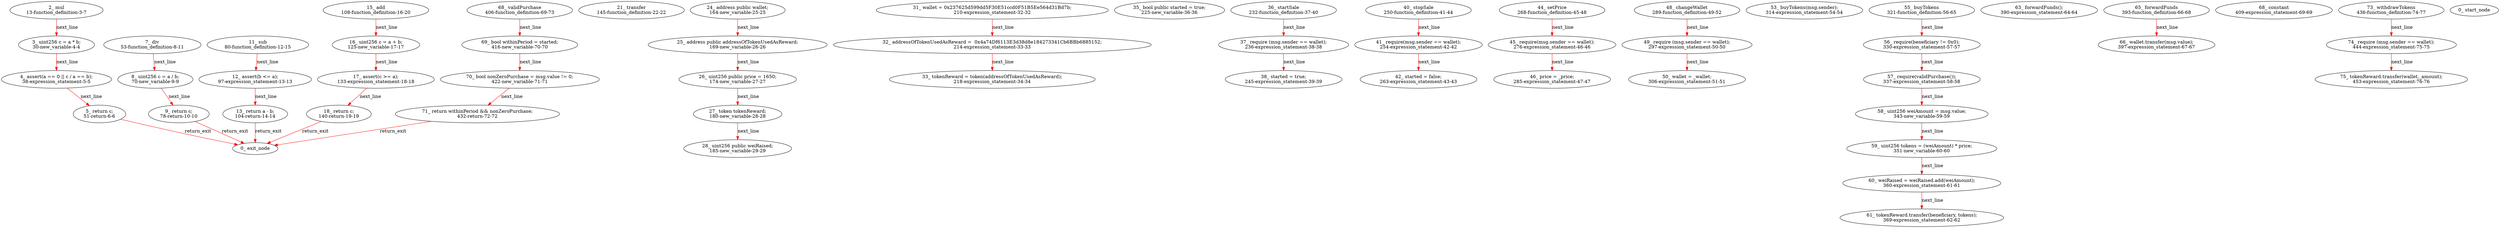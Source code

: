 digraph  {
13 [label="2_ mul\n13-function_definition-3-7", type_label=function_definition];
30 [label="3_ uint256 c = a * b;\n30-new_variable-4-4", type_label=new_variable];
38 [label="4_ assert(a == 0 || c / a == b);\n38-expression_statement-5-5", type_label=expression_statement];
51 [label="5_ return c;\n51-return-6-6", type_label=return];
53 [label="7_ div\n53-function_definition-8-11", type_label=function_definition];
70 [label="8_ uint256 c = a / b;\n70-new_variable-9-9", type_label=new_variable];
78 [label="9_ return c;\n78-return-10-10", type_label=return];
80 [label="11_ sub\n80-function_definition-12-15", type_label=function_definition];
97 [label="12_ assert(b <= a);\n97-expression_statement-13-13", type_label=expression_statement];
104 [label="13_ return a - b;\n104-return-14-14", type_label=return];
108 [label="15_ add\n108-function_definition-16-20", type_label=function_definition];
125 [label="16_ uint256 c = a + b;\n125-new_variable-17-17", type_label=new_variable];
133 [label="17_ assert(c >= a);\n133-expression_statement-18-18", type_label=expression_statement];
140 [label="18_ return c;\n140-return-19-19", type_label=return];
145 [label="21_ transfer\n145-function_definition-22-22", type_label=function_definition];
164 [label="24_ address public wallet;\n164-new_variable-25-25", type_label=new_variable];
169 [label="25_ address public addressOfTokenUsedAsReward;\n169-new_variable-26-26", type_label=new_variable];
174 [label="26_ uint256 public price = 1650;\n174-new_variable-27-27", type_label=new_variable];
180 [label="27_ token tokenReward;\n180-new_variable-28-28", type_label=new_variable];
185 [label="28_ uint256 public weiRaised;\n185-new_variable-29-29", type_label=new_variable];
210 [label="31_ wallet = 0x237625d599dd5F30E51ccd0F51B5Ee564d31Bd7b;\n210-expression_statement-32-32", type_label=expression_statement];
214 [label="32_ addressOfTokenUsedAsReward =  0x4a74Df6113E3d38d8e184273341Cb6BBb6885152;\n214-expression_statement-33-33", type_label=expression_statement];
218 [label="33_ tokenReward = token(addressOfTokenUsedAsReward);\n218-expression_statement-34-34", type_label=expression_statement];
225 [label="35_ bool public started = true;\n225-new_variable-36-36", type_label=new_variable];
232 [label="36_ startSale\n232-function_definition-37-40", type_label=function_definition];
236 [label="37_ require (msg.sender == wallet);\n236-expression_statement-38-38", type_label=expression_statement];
245 [label="38_ started = true;\n245-expression_statement-39-39", type_label=expression_statement];
250 [label="40_ stopSale\n250-function_definition-41-44", type_label=function_definition];
254 [label="41_ require(msg.sender == wallet);\n254-expression_statement-42-42", type_label=expression_statement];
263 [label="42_ started = false;\n263-expression_statement-43-43", type_label=expression_statement];
268 [label="44_ setPrice\n268-function_definition-45-48", type_label=function_definition];
276 [label="45_ require(msg.sender == wallet);\n276-expression_statement-46-46", type_label=expression_statement];
285 [label="46_ price = _price;\n285-expression_statement-47-47", type_label=expression_statement];
289 [label="48_ changeWallet\n289-function_definition-49-52", type_label=function_definition];
297 [label="49_ require (msg.sender == wallet);\n297-expression_statement-50-50", type_label=expression_statement];
306 [label="50_ wallet = _wallet;\n306-expression_statement-51-51", type_label=expression_statement];
314 [label="53_ buyTokens(msg.sender);\n314-expression_statement-54-54", type_label=expression_statement];
321 [label="55_ buyTokens\n321-function_definition-56-65", type_label=function_definition];
330 [label="56_ require(beneficiary != 0x0);\n330-expression_statement-57-57", type_label=expression_statement];
337 [label="57_ require(validPurchase());\n337-expression_statement-58-58", type_label=expression_statement];
343 [label="58_ uint256 weiAmount = msg.value;\n343-new_variable-59-59", type_label=new_variable];
351 [label="59_ uint256 tokens = (weiAmount) * price;\n351-new_variable-60-60", type_label=new_variable];
360 [label="60_ weiRaised = weiRaised.add(weiAmount);\n360-expression_statement-61-61", type_label=expression_statement];
369 [label="61_ tokenReward.transfer(beneficiary, tokens);\n369-expression_statement-62-62", type_label=expression_statement];
390 [label="63_ forwardFunds();\n390-expression_statement-64-64", type_label=expression_statement];
393 [label="65_ forwardFunds\n393-function_definition-66-68", type_label=function_definition];
397 [label="66_ wallet.transfer(msg.value);\n397-expression_statement-67-67", type_label=expression_statement];
406 [label="68_ validPurchase\n406-function_definition-69-73", type_label=function_definition];
409 [label="68_ constant\n409-expression_statement-69-69", type_label=expression_statement];
416 [label="69_ bool withinPeriod = started;\n416-new_variable-70-70", type_label=new_variable];
422 [label="70_ bool nonZeroPurchase = msg.value != 0;\n422-new_variable-71-71", type_label=new_variable];
432 [label="71_ return withinPeriod && nonZeroPurchase;\n432-return-72-72", type_label=return];
436 [label="73_ withdrawTokens\n436-function_definition-74-77", type_label=function_definition];
444 [label="74_ require (msg.sender == wallet);\n444-expression_statement-75-75", type_label=expression_statement];
453 [label="75_ tokenReward.transfer(wallet,_amount);\n453-expression_statement-76-76", type_label=expression_statement];
1 [label="0_ start_node", type_label=start];
2 [label="0_ exit_node", type_label=exit];
13 -> 30  [color=red, controlflow_type=next_line, edge_type=CFG_edge, key=0, label=next_line];
30 -> 38  [color=red, controlflow_type=next_line, edge_type=CFG_edge, key=0, label=next_line];
38 -> 51  [color=red, controlflow_type=next_line, edge_type=CFG_edge, key=0, label=next_line];
51 -> 2  [color=red, controlflow_type=return_exit, edge_type=CFG_edge, key=0, label=return_exit];
53 -> 70  [color=red, controlflow_type=next_line, edge_type=CFG_edge, key=0, label=next_line];
70 -> 78  [color=red, controlflow_type=next_line, edge_type=CFG_edge, key=0, label=next_line];
78 -> 2  [color=red, controlflow_type=return_exit, edge_type=CFG_edge, key=0, label=return_exit];
80 -> 97  [color=red, controlflow_type=next_line, edge_type=CFG_edge, key=0, label=next_line];
97 -> 104  [color=red, controlflow_type=next_line, edge_type=CFG_edge, key=0, label=next_line];
104 -> 2  [color=red, controlflow_type=return_exit, edge_type=CFG_edge, key=0, label=return_exit];
108 -> 125  [color=red, controlflow_type=next_line, edge_type=CFG_edge, key=0, label=next_line];
125 -> 133  [color=red, controlflow_type=next_line, edge_type=CFG_edge, key=0, label=next_line];
133 -> 140  [color=red, controlflow_type=next_line, edge_type=CFG_edge, key=0, label=next_line];
140 -> 2  [color=red, controlflow_type=return_exit, edge_type=CFG_edge, key=0, label=return_exit];
164 -> 169  [color=red, controlflow_type=next_line, edge_type=CFG_edge, key=0, label=next_line];
169 -> 174  [color=red, controlflow_type=next_line, edge_type=CFG_edge, key=0, label=next_line];
174 -> 180  [color=red, controlflow_type=next_line, edge_type=CFG_edge, key=0, label=next_line];
180 -> 185  [color=red, controlflow_type=next_line, edge_type=CFG_edge, key=0, label=next_line];
210 -> 214  [color=red, controlflow_type=next_line, edge_type=CFG_edge, key=0, label=next_line];
214 -> 218  [color=red, controlflow_type=next_line, edge_type=CFG_edge, key=0, label=next_line];
232 -> 236  [color=red, controlflow_type=next_line, edge_type=CFG_edge, key=0, label=next_line];
236 -> 245  [color=red, controlflow_type=next_line, edge_type=CFG_edge, key=0, label=next_line];
250 -> 254  [color=red, controlflow_type=next_line, edge_type=CFG_edge, key=0, label=next_line];
254 -> 263  [color=red, controlflow_type=next_line, edge_type=CFG_edge, key=0, label=next_line];
268 -> 276  [color=red, controlflow_type=next_line, edge_type=CFG_edge, key=0, label=next_line];
276 -> 285  [color=red, controlflow_type=next_line, edge_type=CFG_edge, key=0, label=next_line];
289 -> 297  [color=red, controlflow_type=next_line, edge_type=CFG_edge, key=0, label=next_line];
297 -> 306  [color=red, controlflow_type=next_line, edge_type=CFG_edge, key=0, label=next_line];
321 -> 330  [color=red, controlflow_type=next_line, edge_type=CFG_edge, key=0, label=next_line];
330 -> 337  [color=red, controlflow_type=next_line, edge_type=CFG_edge, key=0, label=next_line];
337 -> 343  [color=red, controlflow_type=next_line, edge_type=CFG_edge, key=0, label=next_line];
343 -> 351  [color=red, controlflow_type=next_line, edge_type=CFG_edge, key=0, label=next_line];
351 -> 360  [color=red, controlflow_type=next_line, edge_type=CFG_edge, key=0, label=next_line];
360 -> 369  [color=red, controlflow_type=next_line, edge_type=CFG_edge, key=0, label=next_line];
393 -> 397  [color=red, controlflow_type=next_line, edge_type=CFG_edge, key=0, label=next_line];
406 -> 416  [color=red, controlflow_type=next_line, edge_type=CFG_edge, key=0, label=next_line];
416 -> 422  [color=red, controlflow_type=next_line, edge_type=CFG_edge, key=0, label=next_line];
422 -> 432  [color=red, controlflow_type=next_line, edge_type=CFG_edge, key=0, label=next_line];
432 -> 2  [color=red, controlflow_type=return_exit, edge_type=CFG_edge, key=0, label=return_exit];
436 -> 444  [color=red, controlflow_type=next_line, edge_type=CFG_edge, key=0, label=next_line];
444 -> 453  [color=red, controlflow_type=next_line, edge_type=CFG_edge, key=0, label=next_line];
}
